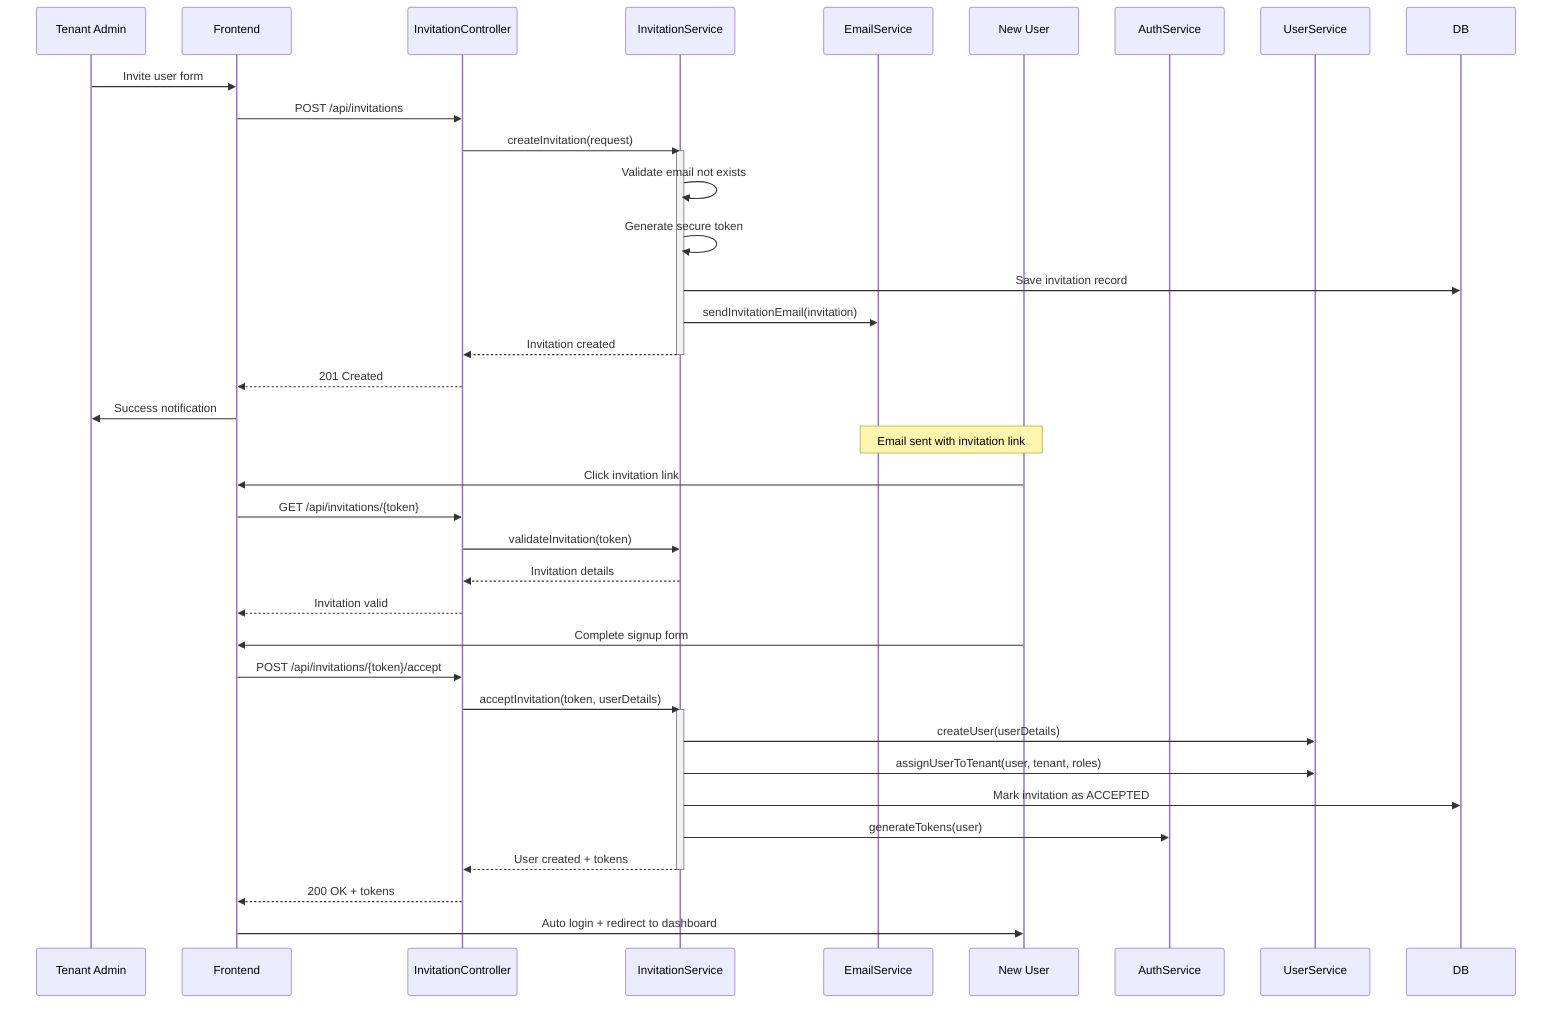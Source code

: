 sequenceDiagram
    participant TA as Tenant Admin
    participant FE as Frontend
    participant IC as InvitationController
    participant IS as InvitationService
    participant ES as EmailService
    participant NU as New User
    participant AS as AuthService
    participant US as UserService

    TA->>FE: Invite user form
    FE->>IC: POST /api/invitations
    IC->>IS: createInvitation(request)
    
    activate IS
    IS->>IS: Validate email not exists
    IS->>IS: Generate secure token
    IS->>DB: Save invitation record
    IS->>ES: sendInvitationEmail(invitation)
    IS-->>IC: Invitation created
    deactivate IS
    
    IC-->>FE: 201 Created
    FE->>TA: Success notification
    
    Note over ES,NU: Email sent with invitation link
    
    NU->>FE: Click invitation link
    FE->>IC: GET /api/invitations/{token}
    IC->>IS: validateInvitation(token)
    IS-->>IC: Invitation details
    IC-->>FE: Invitation valid
    
    NU->>FE: Complete signup form
    FE->>IC: POST /api/invitations/{token}/accept
    IC->>IS: acceptInvitation(token, userDetails)
    
    activate IS
    IS->>US: createUser(userDetails)
    IS->>US: assignUserToTenant(user, tenant, roles)
    IS->>DB: Mark invitation as ACCEPTED
    IS->>AS: generateTokens(user)
    IS-->>IC: User created + tokens
    deactivate IS
    
    IC-->>FE: 200 OK + tokens
    FE->>NU: Auto login + redirect to dashboard